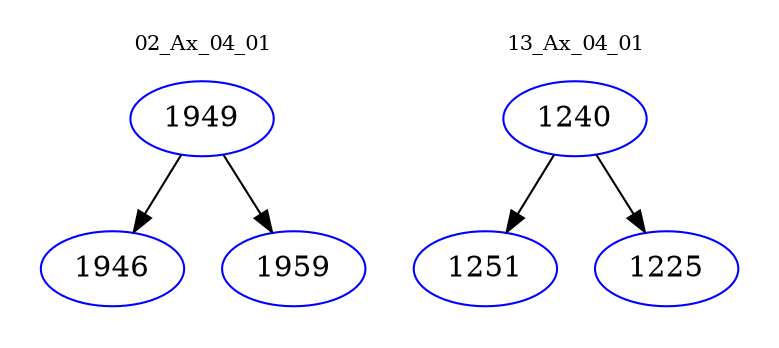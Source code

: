 digraph{
subgraph cluster_0 {
color = white
label = "02_Ax_04_01";
fontsize=10;
T0_1949 [label="1949", color="blue"]
T0_1949 -> T0_1946 [color="black"]
T0_1946 [label="1946", color="blue"]
T0_1949 -> T0_1959 [color="black"]
T0_1959 [label="1959", color="blue"]
}
subgraph cluster_1 {
color = white
label = "13_Ax_04_01";
fontsize=10;
T1_1240 [label="1240", color="blue"]
T1_1240 -> T1_1251 [color="black"]
T1_1251 [label="1251", color="blue"]
T1_1240 -> T1_1225 [color="black"]
T1_1225 [label="1225", color="blue"]
}
}
